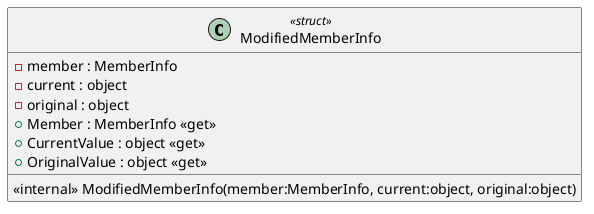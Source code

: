 @startuml
class ModifiedMemberInfo <<struct>> {
    - member : MemberInfo
    - current : object
    - original : object
    <<internal>> ModifiedMemberInfo(member:MemberInfo, current:object, original:object)
    + Member : MemberInfo <<get>>
    + CurrentValue : object <<get>>
    + OriginalValue : object <<get>>
}
@enduml
